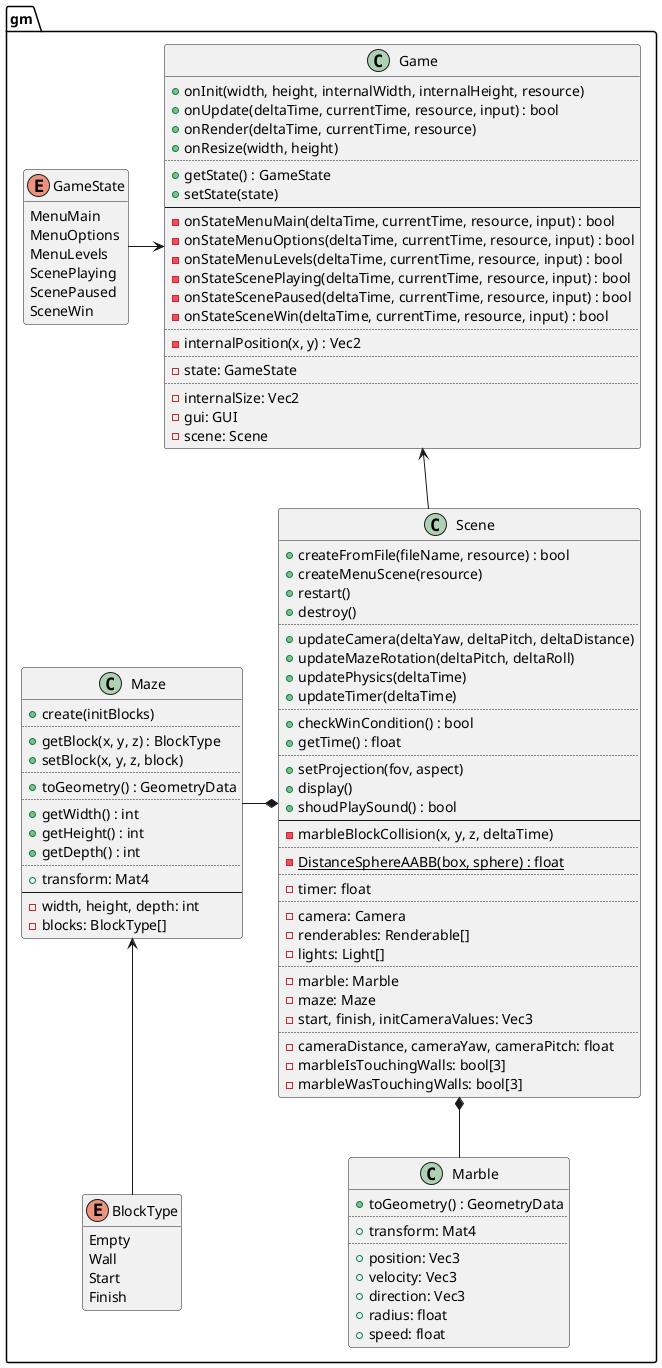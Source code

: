 @startuml
set separator ::

enum gm::GameState {
	MenuMain
	MenuOptions
	MenuLevels
	ScenePlaying
	ScenePaused
	SceneWin
}
hide GameState methods

class gm::Game {
	+onInit(width, height, internalWidth, internalHeight, resource)
	+onUpdate(deltaTime, currentTime, resource, input) : bool
	+onRender(deltaTime, currentTime, resource)
	+onResize(width, height)
	..
	+getState() : GameState
	+setState(state)
	--
	-onStateMenuMain(deltaTime, currentTime, resource, input) : bool
	-onStateMenuOptions(deltaTime, currentTime, resource, input) : bool
	-onStateMenuLevels(deltaTime, currentTime, resource, input) : bool
	-onStateScenePlaying(deltaTime, currentTime, resource, input) : bool
	-onStateScenePaused(deltaTime, currentTime, resource, input) : bool
	-onStateSceneWin(deltaTime, currentTime, resource, input) : bool
	..
	-internalPosition(x, y) : Vec2
	..
	-state: GameState
	..
	-internalSize: Vec2
	-gui: GUI
	-scene: Scene
}

class gm::Scene {
	+createFromFile(fileName, resource) : bool
	+createMenuScene(resource)
	+restart()
	+destroy()
	..
	+updateCamera(deltaYaw, deltaPitch, deltaDistance)
	+updateMazeRotation(deltaPitch, deltaRoll)
	+updatePhysics(deltaTime)
	+updateTimer(deltaTime)
	..
	+checkWinCondition() : bool
	+getTime() : float
	..
	+setProjection(fov, aspect)
	+display()
	+shoudPlaySound() : bool
	--
	-marbleBlockCollision(x, y, z, deltaTime)
	..
	{static} -DistanceSphereAABB(box, sphere) : float
	..
	-timer: float
	..
	-camera: Camera
	-renderables: Renderable[]
	-lights: Light[]
	..
	-marble: Marble
	-maze: Maze
	-start, finish, initCameraValues: Vec3
	..
	-cameraDistance, cameraYaw, cameraPitch: float
	-marbleIsTouchingWalls: bool[3]
	-marbleWasTouchingWalls: bool[3]
}

enum gm::BlockType {
	Empty
	Wall
	Start
	Finish
}
hide BlockType methods

class gm::Maze {
	+create(initBlocks)
	..
	+getBlock(x, y, z) : BlockType
	+setBlock(x, y, z, block)
	..
	+toGeometry() : GeometryData
	..
	+getWidth() : int
	+getHeight() : int
	+getDepth() : int
	..
	+transform: Mat4
	--
	-width, height, depth: int
	-blocks: BlockType[]
}

class gm::Marble {
	+toGeometry() : GeometryData
	..
	+transform: Mat4
	..
	+position: Vec3
	+velocity: Vec3
	+direction: Vec3
	+radius: float
	+speed: float
}

Maze <-down- BlockType

Scene *-left- Maze
Scene *-down- Marble

Game <-left- GameState
Game <-- Scene

@enduml
